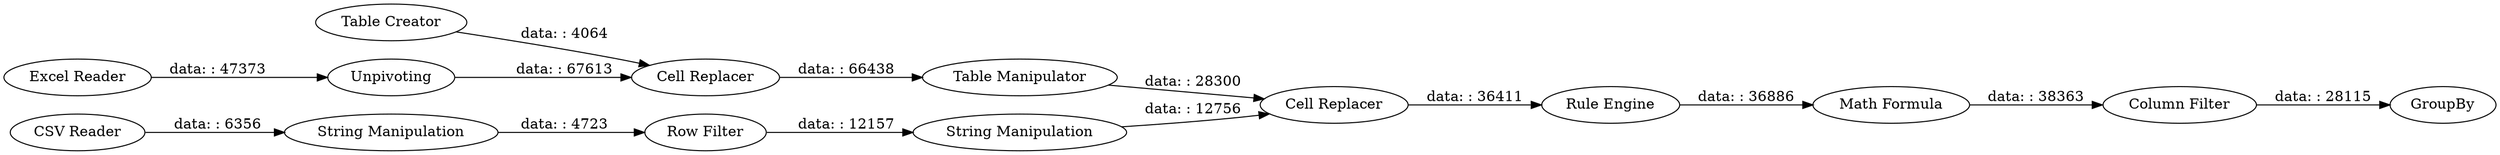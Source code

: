 digraph {
	"-6915214085435072452_6" [label="Excel Reader"]
	"-6915214085435072452_23" [label="Column Filter"]
	"-6915214085435072452_20" [label="Cell Replacer"]
	"-6915214085435072452_12" [label="Table Creator"]
	"-6915214085435072452_21" [label="Rule Engine"]
	"-6915214085435072452_1" [label="CSV Reader"]
	"-6915214085435072452_13" [label="Cell Replacer"]
	"-6915214085435072452_17" [label="Table Manipulator"]
	"-6915214085435072452_19" [label="String Manipulation"]
	"-6915214085435072452_11" [label="Row Filter"]
	"-6915214085435072452_16" [label=Unpivoting]
	"-6915214085435072452_24" [label=GroupBy]
	"-6915214085435072452_10" [label="String Manipulation"]
	"-6915214085435072452_22" [label="Math Formula"]
	"-6915214085435072452_23" -> "-6915214085435072452_24" [label="data: : 28115"]
	"-6915214085435072452_16" -> "-6915214085435072452_13" [label="data: : 67613"]
	"-6915214085435072452_21" -> "-6915214085435072452_22" [label="data: : 36886"]
	"-6915214085435072452_6" -> "-6915214085435072452_16" [label="data: : 47373"]
	"-6915214085435072452_1" -> "-6915214085435072452_10" [label="data: : 6356"]
	"-6915214085435072452_10" -> "-6915214085435072452_11" [label="data: : 4723"]
	"-6915214085435072452_13" -> "-6915214085435072452_17" [label="data: : 66438"]
	"-6915214085435072452_17" -> "-6915214085435072452_20" [label="data: : 28300"]
	"-6915214085435072452_22" -> "-6915214085435072452_23" [label="data: : 38363"]
	"-6915214085435072452_11" -> "-6915214085435072452_19" [label="data: : 12157"]
	"-6915214085435072452_20" -> "-6915214085435072452_21" [label="data: : 36411"]
	"-6915214085435072452_12" -> "-6915214085435072452_13" [label="data: : 4064"]
	"-6915214085435072452_19" -> "-6915214085435072452_20" [label="data: : 12756"]
	rankdir=LR
}

